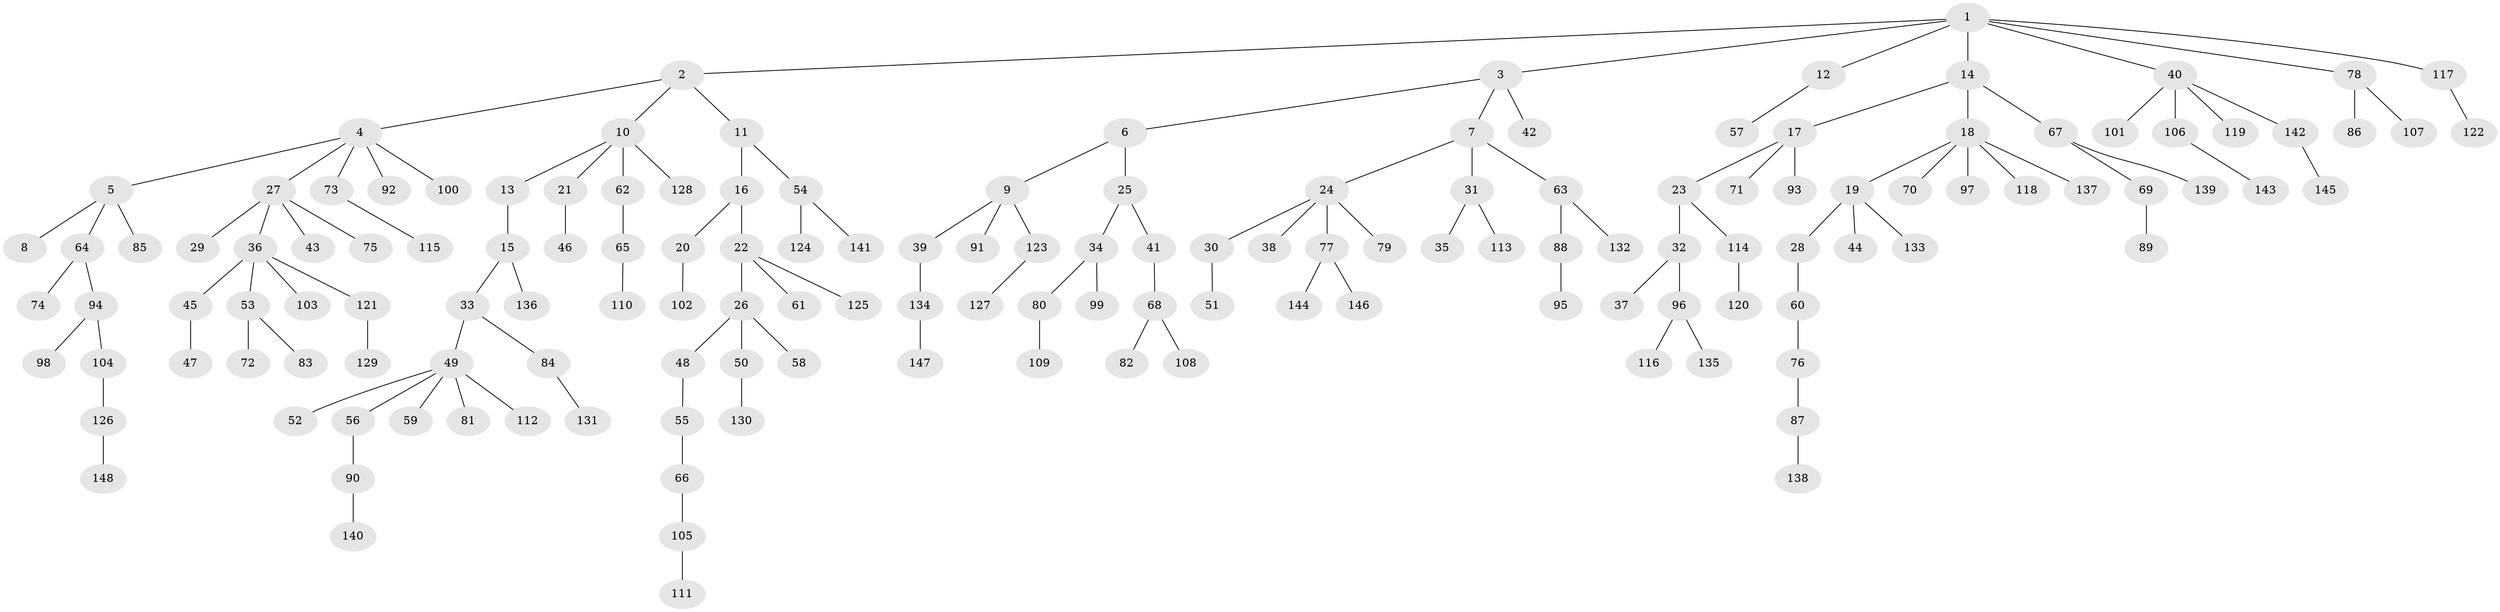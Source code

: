 // Generated by graph-tools (version 1.1) at 2025/37/03/09/25 02:37:02]
// undirected, 148 vertices, 147 edges
graph export_dot {
graph [start="1"]
  node [color=gray90,style=filled];
  1;
  2;
  3;
  4;
  5;
  6;
  7;
  8;
  9;
  10;
  11;
  12;
  13;
  14;
  15;
  16;
  17;
  18;
  19;
  20;
  21;
  22;
  23;
  24;
  25;
  26;
  27;
  28;
  29;
  30;
  31;
  32;
  33;
  34;
  35;
  36;
  37;
  38;
  39;
  40;
  41;
  42;
  43;
  44;
  45;
  46;
  47;
  48;
  49;
  50;
  51;
  52;
  53;
  54;
  55;
  56;
  57;
  58;
  59;
  60;
  61;
  62;
  63;
  64;
  65;
  66;
  67;
  68;
  69;
  70;
  71;
  72;
  73;
  74;
  75;
  76;
  77;
  78;
  79;
  80;
  81;
  82;
  83;
  84;
  85;
  86;
  87;
  88;
  89;
  90;
  91;
  92;
  93;
  94;
  95;
  96;
  97;
  98;
  99;
  100;
  101;
  102;
  103;
  104;
  105;
  106;
  107;
  108;
  109;
  110;
  111;
  112;
  113;
  114;
  115;
  116;
  117;
  118;
  119;
  120;
  121;
  122;
  123;
  124;
  125;
  126;
  127;
  128;
  129;
  130;
  131;
  132;
  133;
  134;
  135;
  136;
  137;
  138;
  139;
  140;
  141;
  142;
  143;
  144;
  145;
  146;
  147;
  148;
  1 -- 2;
  1 -- 3;
  1 -- 12;
  1 -- 14;
  1 -- 40;
  1 -- 78;
  1 -- 117;
  2 -- 4;
  2 -- 10;
  2 -- 11;
  3 -- 6;
  3 -- 7;
  3 -- 42;
  4 -- 5;
  4 -- 27;
  4 -- 73;
  4 -- 92;
  4 -- 100;
  5 -- 8;
  5 -- 64;
  5 -- 85;
  6 -- 9;
  6 -- 25;
  7 -- 24;
  7 -- 31;
  7 -- 63;
  9 -- 39;
  9 -- 91;
  9 -- 123;
  10 -- 13;
  10 -- 21;
  10 -- 62;
  10 -- 128;
  11 -- 16;
  11 -- 54;
  12 -- 57;
  13 -- 15;
  14 -- 17;
  14 -- 18;
  14 -- 67;
  15 -- 33;
  15 -- 136;
  16 -- 20;
  16 -- 22;
  17 -- 23;
  17 -- 71;
  17 -- 93;
  18 -- 19;
  18 -- 70;
  18 -- 97;
  18 -- 118;
  18 -- 137;
  19 -- 28;
  19 -- 44;
  19 -- 133;
  20 -- 102;
  21 -- 46;
  22 -- 26;
  22 -- 61;
  22 -- 125;
  23 -- 32;
  23 -- 114;
  24 -- 30;
  24 -- 38;
  24 -- 77;
  24 -- 79;
  25 -- 34;
  25 -- 41;
  26 -- 48;
  26 -- 50;
  26 -- 58;
  27 -- 29;
  27 -- 36;
  27 -- 43;
  27 -- 75;
  28 -- 60;
  30 -- 51;
  31 -- 35;
  31 -- 113;
  32 -- 37;
  32 -- 96;
  33 -- 49;
  33 -- 84;
  34 -- 80;
  34 -- 99;
  36 -- 45;
  36 -- 53;
  36 -- 103;
  36 -- 121;
  39 -- 134;
  40 -- 101;
  40 -- 106;
  40 -- 119;
  40 -- 142;
  41 -- 68;
  45 -- 47;
  48 -- 55;
  49 -- 52;
  49 -- 56;
  49 -- 59;
  49 -- 81;
  49 -- 112;
  50 -- 130;
  53 -- 72;
  53 -- 83;
  54 -- 124;
  54 -- 141;
  55 -- 66;
  56 -- 90;
  60 -- 76;
  62 -- 65;
  63 -- 88;
  63 -- 132;
  64 -- 74;
  64 -- 94;
  65 -- 110;
  66 -- 105;
  67 -- 69;
  67 -- 139;
  68 -- 82;
  68 -- 108;
  69 -- 89;
  73 -- 115;
  76 -- 87;
  77 -- 144;
  77 -- 146;
  78 -- 86;
  78 -- 107;
  80 -- 109;
  84 -- 131;
  87 -- 138;
  88 -- 95;
  90 -- 140;
  94 -- 98;
  94 -- 104;
  96 -- 116;
  96 -- 135;
  104 -- 126;
  105 -- 111;
  106 -- 143;
  114 -- 120;
  117 -- 122;
  121 -- 129;
  123 -- 127;
  126 -- 148;
  134 -- 147;
  142 -- 145;
}

